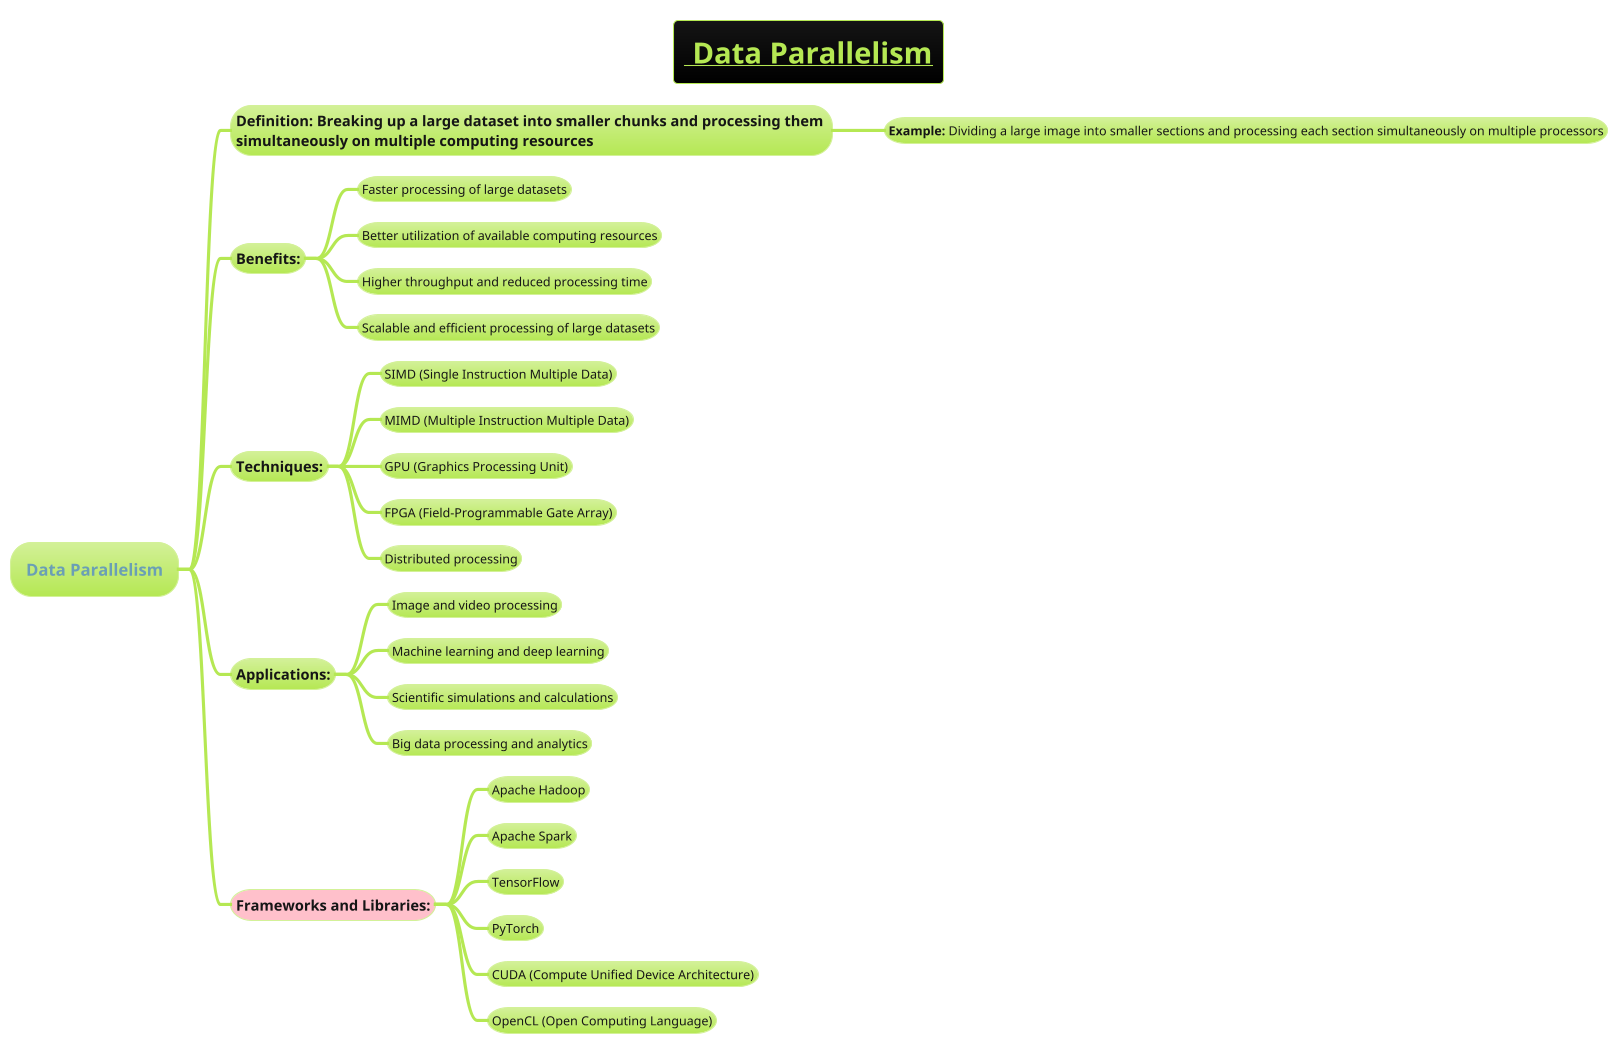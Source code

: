 @startmindmap
!theme hacker
title =__ Data Parallelism__

* Data Parallelism
** **Definition:** Breaking up a **large dataset** into smaller chunks and processing them \nsimultaneously on multiple computing resources
*** **Example:** Dividing a large image into smaller sections and processing each section simultaneously on multiple processors
** **Benefits:**
*** Faster processing of large datasets
*** Better utilization of available computing resources
*** Higher throughput and reduced processing time
*** Scalable and efficient processing of large datasets
** **Techniques:**
*** SIMD (Single Instruction Multiple Data)
*** MIMD (Multiple Instruction Multiple Data)
*** GPU (Graphics Processing Unit)
*** FPGA (Field-Programmable Gate Array)
*** Distributed processing
** **Applications:**
*** Image and video processing
*** Machine learning and deep learning
*** Scientific simulations and calculations
*** Big data processing and analytics
**[#pink] **Frameworks and Libraries:**
*** Apache Hadoop
*** Apache Spark
*** TensorFlow
*** PyTorch
*** CUDA (Compute Unified Device Architecture)
*** OpenCL (Open Computing Language)
@endmindmap
